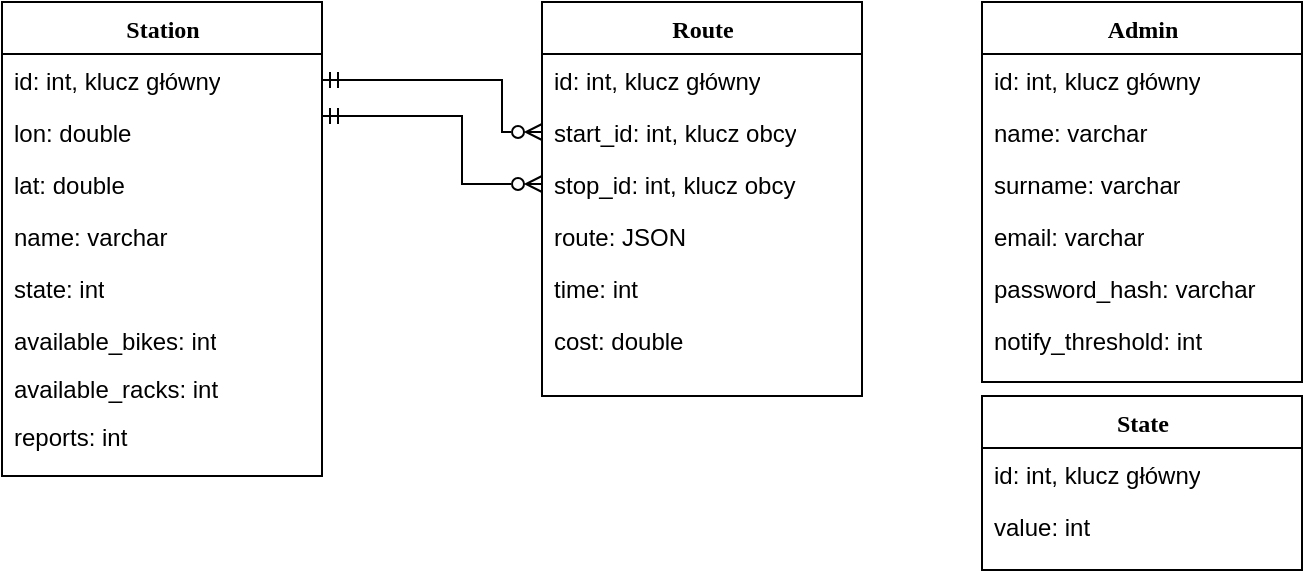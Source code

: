<mxfile version="15.8.6" type="device"><diagram name="Page-1" id="9f46799a-70d6-7492-0946-bef42562c5a5"><mxGraphModel dx="1038" dy="571" grid="1" gridSize="10" guides="1" tooltips="1" connect="1" arrows="1" fold="1" page="1" pageScale="1" pageWidth="1100" pageHeight="850" background="none" math="0" shadow="0"><root><mxCell id="0"/><mxCell id="1" parent="0"/><mxCell id="tgoUeHI65CZlRdwiG0aX-1" value="Station" style="swimlane;html=1;fontStyle=1;align=center;verticalAlign=top;childLayout=stackLayout;horizontal=1;startSize=26;horizontalStack=0;resizeParent=1;resizeLast=0;collapsible=1;marginBottom=0;swimlaneFillColor=#ffffff;rounded=0;shadow=0;comic=0;labelBackgroundColor=none;strokeWidth=1;fillColor=none;fontFamily=Verdana;fontSize=12" vertex="1" parent="1"><mxGeometry x="100" y="93" width="160" height="237" as="geometry"/></mxCell><mxCell id="tgoUeHI65CZlRdwiG0aX-2" value="id: int, klucz główny" style="text;html=1;strokeColor=none;fillColor=none;align=left;verticalAlign=top;spacingLeft=4;spacingRight=4;whiteSpace=wrap;overflow=hidden;rotatable=0;points=[[0,0.5],[1,0.5]];portConstraint=eastwest;" vertex="1" parent="tgoUeHI65CZlRdwiG0aX-1"><mxGeometry y="26" width="160" height="26" as="geometry"/></mxCell><mxCell id="tgoUeHI65CZlRdwiG0aX-3" value="lon: double" style="text;html=1;strokeColor=none;fillColor=none;align=left;verticalAlign=top;spacingLeft=4;spacingRight=4;whiteSpace=wrap;overflow=hidden;rotatable=0;points=[[0,0.5],[1,0.5]];portConstraint=eastwest;" vertex="1" parent="tgoUeHI65CZlRdwiG0aX-1"><mxGeometry y="52" width="160" height="26" as="geometry"/></mxCell><mxCell id="tgoUeHI65CZlRdwiG0aX-4" value="lat: double" style="text;html=1;strokeColor=none;fillColor=none;align=left;verticalAlign=top;spacingLeft=4;spacingRight=4;whiteSpace=wrap;overflow=hidden;rotatable=0;points=[[0,0.5],[1,0.5]];portConstraint=eastwest;" vertex="1" parent="tgoUeHI65CZlRdwiG0aX-1"><mxGeometry y="78" width="160" height="26" as="geometry"/></mxCell><mxCell id="tgoUeHI65CZlRdwiG0aX-5" value="name: varchar" style="text;html=1;strokeColor=none;fillColor=none;align=left;verticalAlign=top;spacingLeft=4;spacingRight=4;whiteSpace=wrap;overflow=hidden;rotatable=0;points=[[0,0.5],[1,0.5]];portConstraint=eastwest;" vertex="1" parent="tgoUeHI65CZlRdwiG0aX-1"><mxGeometry y="104" width="160" height="26" as="geometry"/></mxCell><mxCell id="tgoUeHI65CZlRdwiG0aX-6" value="state: int" style="text;html=1;strokeColor=none;fillColor=none;align=left;verticalAlign=top;spacingLeft=4;spacingRight=4;whiteSpace=wrap;overflow=hidden;rotatable=0;points=[[0,0.5],[1,0.5]];portConstraint=eastwest;" vertex="1" parent="tgoUeHI65CZlRdwiG0aX-1"><mxGeometry y="130" width="160" height="26" as="geometry"/></mxCell><mxCell id="tgoUeHI65CZlRdwiG0aX-7" value="available_bikes: int" style="text;html=1;strokeColor=none;fillColor=none;align=left;verticalAlign=top;spacingLeft=4;spacingRight=4;whiteSpace=wrap;overflow=hidden;rotatable=0;points=[[0,0.5],[1,0.5]];portConstraint=eastwest;" vertex="1" parent="tgoUeHI65CZlRdwiG0aX-1"><mxGeometry y="156" width="160" height="24" as="geometry"/></mxCell><mxCell id="tgoUeHI65CZlRdwiG0aX-8" value="available_racks: int" style="text;html=1;strokeColor=none;fillColor=none;align=left;verticalAlign=top;spacingLeft=4;spacingRight=4;whiteSpace=wrap;overflow=hidden;rotatable=0;points=[[0,0.5],[1,0.5]];portConstraint=eastwest;" vertex="1" parent="tgoUeHI65CZlRdwiG0aX-1"><mxGeometry y="180" width="160" height="24" as="geometry"/></mxCell><mxCell id="tgoUeHI65CZlRdwiG0aX-9" value="reports: int" style="text;html=1;strokeColor=none;fillColor=none;align=left;verticalAlign=top;spacingLeft=4;spacingRight=4;whiteSpace=wrap;overflow=hidden;rotatable=0;points=[[0,0.5],[1,0.5]];portConstraint=eastwest;" vertex="1" parent="tgoUeHI65CZlRdwiG0aX-1"><mxGeometry y="204" width="160" height="24" as="geometry"/></mxCell><mxCell id="tgoUeHI65CZlRdwiG0aX-10" value="Admin" style="swimlane;html=1;fontStyle=1;align=center;verticalAlign=top;childLayout=stackLayout;horizontal=1;startSize=26;horizontalStack=0;resizeParent=1;resizeLast=0;collapsible=1;marginBottom=0;swimlaneFillColor=#ffffff;rounded=0;shadow=0;comic=0;labelBackgroundColor=none;strokeWidth=1;fillColor=none;fontFamily=Verdana;fontSize=12" vertex="1" parent="1"><mxGeometry x="590" y="93" width="160" height="190" as="geometry"/></mxCell><mxCell id="tgoUeHI65CZlRdwiG0aX-11" value="id: int, klucz główny" style="text;html=1;strokeColor=none;fillColor=none;align=left;verticalAlign=top;spacingLeft=4;spacingRight=4;whiteSpace=wrap;overflow=hidden;rotatable=0;points=[[0,0.5],[1,0.5]];portConstraint=eastwest;" vertex="1" parent="tgoUeHI65CZlRdwiG0aX-10"><mxGeometry y="26" width="160" height="26" as="geometry"/></mxCell><mxCell id="tgoUeHI65CZlRdwiG0aX-12" value="name: varchar" style="text;html=1;strokeColor=none;fillColor=none;align=left;verticalAlign=top;spacingLeft=4;spacingRight=4;whiteSpace=wrap;overflow=hidden;rotatable=0;points=[[0,0.5],[1,0.5]];portConstraint=eastwest;" vertex="1" parent="tgoUeHI65CZlRdwiG0aX-10"><mxGeometry y="52" width="160" height="26" as="geometry"/></mxCell><mxCell id="tgoUeHI65CZlRdwiG0aX-13" value="surname: varchar" style="text;html=1;strokeColor=none;fillColor=none;align=left;verticalAlign=top;spacingLeft=4;spacingRight=4;whiteSpace=wrap;overflow=hidden;rotatable=0;points=[[0,0.5],[1,0.5]];portConstraint=eastwest;" vertex="1" parent="tgoUeHI65CZlRdwiG0aX-10"><mxGeometry y="78" width="160" height="26" as="geometry"/></mxCell><mxCell id="tgoUeHI65CZlRdwiG0aX-14" value="email: varchar" style="text;html=1;strokeColor=none;fillColor=none;align=left;verticalAlign=top;spacingLeft=4;spacingRight=4;whiteSpace=wrap;overflow=hidden;rotatable=0;points=[[0,0.5],[1,0.5]];portConstraint=eastwest;" vertex="1" parent="tgoUeHI65CZlRdwiG0aX-10"><mxGeometry y="104" width="160" height="26" as="geometry"/></mxCell><mxCell id="tgoUeHI65CZlRdwiG0aX-15" value="password_hash: varchar" style="text;html=1;strokeColor=none;fillColor=none;align=left;verticalAlign=top;spacingLeft=4;spacingRight=4;whiteSpace=wrap;overflow=hidden;rotatable=0;points=[[0,0.5],[1,0.5]];portConstraint=eastwest;" vertex="1" parent="tgoUeHI65CZlRdwiG0aX-10"><mxGeometry y="130" width="160" height="26" as="geometry"/></mxCell><mxCell id="tgoUeHI65CZlRdwiG0aX-16" value="notify_threshold: int" style="text;html=1;strokeColor=none;fillColor=none;align=left;verticalAlign=top;spacingLeft=4;spacingRight=4;whiteSpace=wrap;overflow=hidden;rotatable=0;points=[[0,0.5],[1,0.5]];portConstraint=eastwest;" vertex="1" parent="tgoUeHI65CZlRdwiG0aX-10"><mxGeometry y="156" width="160" height="26" as="geometry"/></mxCell><mxCell id="tgoUeHI65CZlRdwiG0aX-17" value="Route" style="swimlane;html=1;fontStyle=1;align=center;verticalAlign=top;childLayout=stackLayout;horizontal=1;startSize=26;horizontalStack=0;resizeParent=1;resizeLast=0;collapsible=1;marginBottom=0;swimlaneFillColor=#ffffff;rounded=0;shadow=0;comic=0;labelBackgroundColor=none;strokeWidth=1;fillColor=none;fontFamily=Verdana;fontSize=12" vertex="1" parent="1"><mxGeometry x="370" y="93" width="160" height="197" as="geometry"/></mxCell><mxCell id="tgoUeHI65CZlRdwiG0aX-18" value="id: int, klucz główny" style="text;html=1;strokeColor=none;fillColor=none;align=left;verticalAlign=top;spacingLeft=4;spacingRight=4;whiteSpace=wrap;overflow=hidden;rotatable=0;points=[[0,0.5],[1,0.5]];portConstraint=eastwest;" vertex="1" parent="tgoUeHI65CZlRdwiG0aX-17"><mxGeometry y="26" width="160" height="26" as="geometry"/></mxCell><mxCell id="tgoUeHI65CZlRdwiG0aX-19" value="start_id: int, klucz obcy" style="text;html=1;strokeColor=none;fillColor=none;align=left;verticalAlign=top;spacingLeft=4;spacingRight=4;whiteSpace=wrap;overflow=hidden;rotatable=0;points=[[0,0.5],[1,0.5]];portConstraint=eastwest;" vertex="1" parent="tgoUeHI65CZlRdwiG0aX-17"><mxGeometry y="52" width="160" height="26" as="geometry"/></mxCell><mxCell id="tgoUeHI65CZlRdwiG0aX-20" value="stop_id: int, klucz obcy" style="text;html=1;strokeColor=none;fillColor=none;align=left;verticalAlign=top;spacingLeft=4;spacingRight=4;whiteSpace=wrap;overflow=hidden;rotatable=0;points=[[0,0.5],[1,0.5]];portConstraint=eastwest;" vertex="1" parent="tgoUeHI65CZlRdwiG0aX-17"><mxGeometry y="78" width="160" height="26" as="geometry"/></mxCell><mxCell id="tgoUeHI65CZlRdwiG0aX-21" value="route: JSON" style="text;html=1;strokeColor=none;fillColor=none;align=left;verticalAlign=top;spacingLeft=4;spacingRight=4;whiteSpace=wrap;overflow=hidden;rotatable=0;points=[[0,0.5],[1,0.5]];portConstraint=eastwest;" vertex="1" parent="tgoUeHI65CZlRdwiG0aX-17"><mxGeometry y="104" width="160" height="26" as="geometry"/></mxCell><mxCell id="tgoUeHI65CZlRdwiG0aX-22" value="time: int" style="text;html=1;strokeColor=none;fillColor=none;align=left;verticalAlign=top;spacingLeft=4;spacingRight=4;whiteSpace=wrap;overflow=hidden;rotatable=0;points=[[0,0.5],[1,0.5]];portConstraint=eastwest;" vertex="1" parent="tgoUeHI65CZlRdwiG0aX-17"><mxGeometry y="130" width="160" height="26" as="geometry"/></mxCell><mxCell id="tgoUeHI65CZlRdwiG0aX-23" value="cost: double" style="text;html=1;strokeColor=none;fillColor=none;align=left;verticalAlign=top;spacingLeft=4;spacingRight=4;whiteSpace=wrap;overflow=hidden;rotatable=0;points=[[0,0.5],[1,0.5]];portConstraint=eastwest;" vertex="1" parent="tgoUeHI65CZlRdwiG0aX-17"><mxGeometry y="156" width="160" height="26" as="geometry"/></mxCell><mxCell id="tgoUeHI65CZlRdwiG0aX-24" value="" style="endArrow=ERzeroToMany;html=1;rounded=0;entryX=0;entryY=0.5;entryDx=0;entryDy=0;exitX=1;exitY=0.5;exitDx=0;exitDy=0;endFill=0;startArrow=ERmandOne;startFill=0;" edge="1" parent="1" source="tgoUeHI65CZlRdwiG0aX-2" target="tgoUeHI65CZlRdwiG0aX-19"><mxGeometry width="50" height="50" relative="1" as="geometry"><mxPoint x="530" y="410" as="sourcePoint"/><mxPoint x="580" y="360" as="targetPoint"/><Array as="points"><mxPoint x="350" y="132"/><mxPoint x="350" y="158"/></Array></mxGeometry></mxCell><mxCell id="tgoUeHI65CZlRdwiG0aX-25" value="" style="endArrow=ERzeroToMany;html=1;rounded=0;entryX=0;entryY=0.5;entryDx=0;entryDy=0;endFill=0;startArrow=ERmandOne;startFill=0;exitX=1;exitY=0.192;exitDx=0;exitDy=0;exitPerimeter=0;" edge="1" parent="1" source="tgoUeHI65CZlRdwiG0aX-3" target="tgoUeHI65CZlRdwiG0aX-20"><mxGeometry width="50" height="50" relative="1" as="geometry"><mxPoint x="260" y="140" as="sourcePoint"/><mxPoint x="580" y="360" as="targetPoint"/><Array as="points"><mxPoint x="330" y="150"/><mxPoint x="330" y="184"/></Array></mxGeometry></mxCell><mxCell id="tgoUeHI65CZlRdwiG0aX-26" value="State" style="swimlane;html=1;fontStyle=1;align=center;verticalAlign=top;childLayout=stackLayout;horizontal=1;startSize=26;horizontalStack=0;resizeParent=1;resizeLast=0;collapsible=1;marginBottom=0;swimlaneFillColor=#ffffff;rounded=0;shadow=0;comic=0;labelBackgroundColor=none;strokeWidth=1;fillColor=none;fontFamily=Verdana;fontSize=12" vertex="1" parent="1"><mxGeometry x="590" y="290" width="160" height="87" as="geometry"/></mxCell><mxCell id="tgoUeHI65CZlRdwiG0aX-27" value="id: int, klucz główny" style="text;html=1;strokeColor=none;fillColor=none;align=left;verticalAlign=top;spacingLeft=4;spacingRight=4;whiteSpace=wrap;overflow=hidden;rotatable=0;points=[[0,0.5],[1,0.5]];portConstraint=eastwest;" vertex="1" parent="tgoUeHI65CZlRdwiG0aX-26"><mxGeometry y="26" width="160" height="26" as="geometry"/></mxCell><mxCell id="tgoUeHI65CZlRdwiG0aX-28" value="value: int" style="text;html=1;strokeColor=none;fillColor=none;align=left;verticalAlign=top;spacingLeft=4;spacingRight=4;whiteSpace=wrap;overflow=hidden;rotatable=0;points=[[0,0.5],[1,0.5]];portConstraint=eastwest;" vertex="1" parent="tgoUeHI65CZlRdwiG0aX-26"><mxGeometry y="52" width="160" height="26" as="geometry"/></mxCell></root></mxGraphModel></diagram></mxfile>